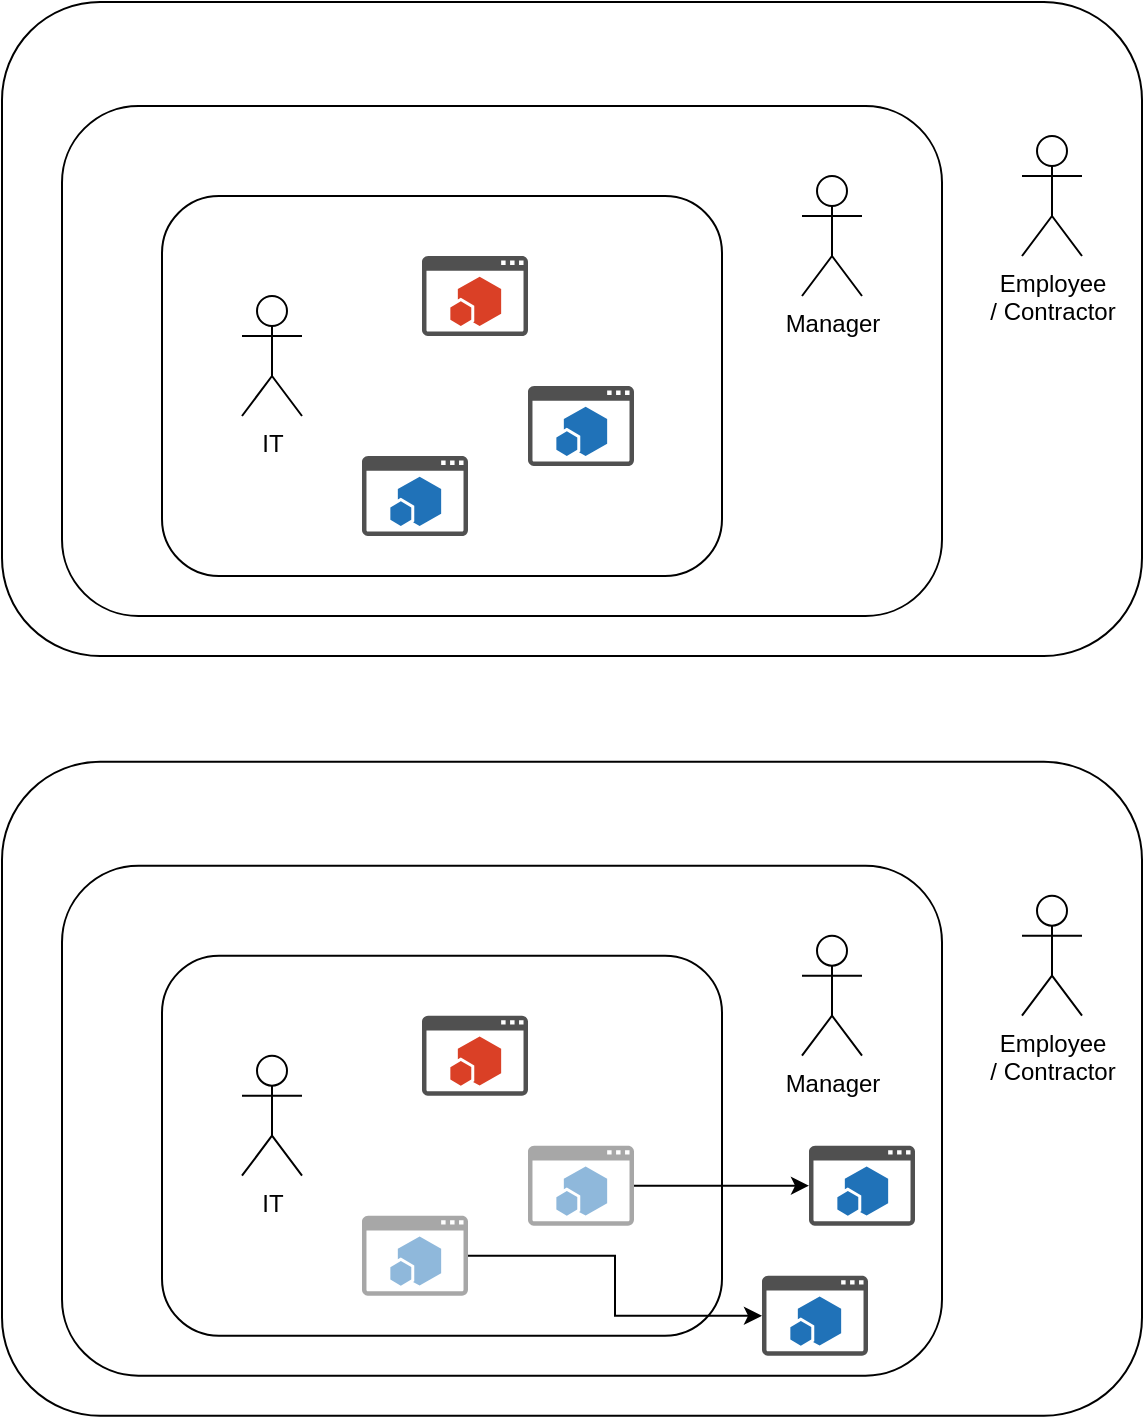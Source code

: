 <mxfile version="12.1.3" type="device" pages="1"><diagram id="aOhRRkQwYxtZWJIKc6I3" name="Page-1"><mxGraphModel dx="983" dy="670" grid="1" gridSize="10" guides="1" tooltips="1" connect="1" arrows="1" fold="1" page="1" pageScale="1" pageWidth="850" pageHeight="1100" math="0" shadow="0"><root><mxCell id="0"/><mxCell id="1" parent="0"/><mxCell id="gKFObefzpdXb73aZxt4H-12" value="" style="rounded=1;whiteSpace=wrap;html=1;" vertex="1" parent="1"><mxGeometry x="40" y="103" width="570" height="327" as="geometry"/></mxCell><mxCell id="gKFObefzpdXb73aZxt4H-11" value="" style="rounded=1;whiteSpace=wrap;html=1;" vertex="1" parent="1"><mxGeometry x="70" y="155" width="440" height="255" as="geometry"/></mxCell><mxCell id="gKFObefzpdXb73aZxt4H-9" value="" style="rounded=1;whiteSpace=wrap;html=1;" vertex="1" parent="1"><mxGeometry x="120" y="200" width="280" height="190" as="geometry"/></mxCell><mxCell id="gKFObefzpdXb73aZxt4H-1" value="Manager" style="shape=umlActor;verticalLabelPosition=bottom;labelBackgroundColor=#ffffff;verticalAlign=top;html=1;outlineConnect=0;" vertex="1" parent="1"><mxGeometry x="440" y="190" width="30" height="60" as="geometry"/></mxCell><mxCell id="gKFObefzpdXb73aZxt4H-2" value="&lt;div&gt;Employee&lt;/div&gt;&lt;div&gt;/ Contractor&lt;br&gt;&lt;/div&gt;" style="shape=umlActor;verticalLabelPosition=bottom;labelBackgroundColor=#ffffff;verticalAlign=top;html=1;outlineConnect=0;" vertex="1" parent="1"><mxGeometry x="550" y="170" width="30" height="60" as="geometry"/></mxCell><mxCell id="gKFObefzpdXb73aZxt4H-4" value="IT" style="shape=umlActor;verticalLabelPosition=bottom;labelBackgroundColor=#ffffff;verticalAlign=top;html=1;outlineConnect=0;" vertex="1" parent="1"><mxGeometry x="160" y="250" width="30" height="60" as="geometry"/></mxCell><mxCell id="gKFObefzpdXb73aZxt4H-7" value="" style="pointerEvents=1;shadow=0;dashed=0;html=1;strokeColor=none;fillColor=#505050;labelPosition=center;verticalLabelPosition=bottom;verticalAlign=top;outlineConnect=0;align=center;shape=mxgraph.office.concepts.app_for_office;" vertex="1" parent="1"><mxGeometry x="250" y="230" width="53" height="40" as="geometry"/></mxCell><mxCell id="gKFObefzpdXb73aZxt4H-8" value="" style="pointerEvents=1;shadow=0;dashed=0;html=1;strokeColor=none;fillColor=#505050;labelPosition=center;verticalLabelPosition=bottom;verticalAlign=top;outlineConnect=0;align=center;shape=mxgraph.office.concepts.app_for_sharepoint;" vertex="1" parent="1"><mxGeometry x="303" y="295" width="53" height="40" as="geometry"/></mxCell><mxCell id="gKFObefzpdXb73aZxt4H-10" value="" style="pointerEvents=1;shadow=0;dashed=0;html=1;strokeColor=none;fillColor=#505050;labelPosition=center;verticalLabelPosition=bottom;verticalAlign=top;outlineConnect=0;align=center;shape=mxgraph.office.concepts.app_for_sharepoint;" vertex="1" parent="1"><mxGeometry x="220" y="330" width="53" height="40" as="geometry"/></mxCell><mxCell id="gKFObefzpdXb73aZxt4H-13" value="" style="rounded=1;whiteSpace=wrap;html=1;" vertex="1" parent="1"><mxGeometry x="40" y="482.857" width="570" height="327" as="geometry"/></mxCell><mxCell id="gKFObefzpdXb73aZxt4H-14" value="" style="rounded=1;whiteSpace=wrap;html=1;" vertex="1" parent="1"><mxGeometry x="70" y="534.857" width="440" height="255" as="geometry"/></mxCell><mxCell id="gKFObefzpdXb73aZxt4H-15" value="" style="rounded=1;whiteSpace=wrap;html=1;" vertex="1" parent="1"><mxGeometry x="120" y="579.857" width="280" height="190" as="geometry"/></mxCell><mxCell id="gKFObefzpdXb73aZxt4H-16" value="Manager" style="shape=umlActor;verticalLabelPosition=bottom;labelBackgroundColor=#ffffff;verticalAlign=top;html=1;outlineConnect=0;" vertex="1" parent="1"><mxGeometry x="440" y="569.857" width="30" height="60" as="geometry"/></mxCell><mxCell id="gKFObefzpdXb73aZxt4H-17" value="&lt;div&gt;Employee&lt;/div&gt;&lt;div&gt;/ Contractor&lt;br&gt;&lt;/div&gt;" style="shape=umlActor;verticalLabelPosition=bottom;labelBackgroundColor=#ffffff;verticalAlign=top;html=1;outlineConnect=0;" vertex="1" parent="1"><mxGeometry x="550" y="549.857" width="30" height="60" as="geometry"/></mxCell><mxCell id="gKFObefzpdXb73aZxt4H-18" value="IT" style="shape=umlActor;verticalLabelPosition=bottom;labelBackgroundColor=#ffffff;verticalAlign=top;html=1;outlineConnect=0;" vertex="1" parent="1"><mxGeometry x="160" y="629.857" width="30" height="60" as="geometry"/></mxCell><mxCell id="gKFObefzpdXb73aZxt4H-19" value="" style="pointerEvents=1;shadow=0;dashed=0;html=1;strokeColor=none;fillColor=#505050;labelPosition=center;verticalLabelPosition=bottom;verticalAlign=top;outlineConnect=0;align=center;shape=mxgraph.office.concepts.app_for_office;" vertex="1" parent="1"><mxGeometry x="250" y="609.857" width="53" height="40" as="geometry"/></mxCell><mxCell id="gKFObefzpdXb73aZxt4H-24" style="edgeStyle=orthogonalEdgeStyle;rounded=0;orthogonalLoop=1;jettySize=auto;html=1;" edge="1" parent="1" source="gKFObefzpdXb73aZxt4H-20" target="gKFObefzpdXb73aZxt4H-22"><mxGeometry relative="1" as="geometry"/></mxCell><mxCell id="gKFObefzpdXb73aZxt4H-20" value="" style="pointerEvents=1;shadow=0;dashed=0;html=1;strokeColor=none;fillColor=#505050;labelPosition=center;verticalLabelPosition=bottom;verticalAlign=top;outlineConnect=0;align=center;shape=mxgraph.office.concepts.app_for_sharepoint;fillOpacity=50;" vertex="1" parent="1"><mxGeometry x="303" y="674.857" width="53" height="40" as="geometry"/></mxCell><mxCell id="gKFObefzpdXb73aZxt4H-25" style="edgeStyle=orthogonalEdgeStyle;rounded=0;orthogonalLoop=1;jettySize=auto;html=1;" edge="1" parent="1" source="gKFObefzpdXb73aZxt4H-21" target="gKFObefzpdXb73aZxt4H-23"><mxGeometry relative="1" as="geometry"/></mxCell><mxCell id="gKFObefzpdXb73aZxt4H-21" value="" style="pointerEvents=1;shadow=0;dashed=0;html=1;strokeColor=none;fillColor=#505050;labelPosition=center;verticalLabelPosition=bottom;verticalAlign=top;outlineConnect=0;align=center;shape=mxgraph.office.concepts.app_for_sharepoint;fillOpacity=50;" vertex="1" parent="1"><mxGeometry x="220" y="709.857" width="53" height="40" as="geometry"/></mxCell><mxCell id="gKFObefzpdXb73aZxt4H-22" value="" style="pointerEvents=1;shadow=0;dashed=0;html=1;strokeColor=none;fillColor=#505050;labelPosition=center;verticalLabelPosition=bottom;verticalAlign=top;outlineConnect=0;align=center;shape=mxgraph.office.concepts.app_for_sharepoint;" vertex="1" parent="1"><mxGeometry x="443.5" y="674.857" width="53" height="40" as="geometry"/></mxCell><mxCell id="gKFObefzpdXb73aZxt4H-23" value="" style="pointerEvents=1;shadow=0;dashed=0;html=1;strokeColor=none;fillColor=#505050;labelPosition=center;verticalLabelPosition=bottom;verticalAlign=top;outlineConnect=0;align=center;shape=mxgraph.office.concepts.app_for_sharepoint;" vertex="1" parent="1"><mxGeometry x="420" y="739.857" width="53" height="40" as="geometry"/></mxCell></root></mxGraphModel></diagram></mxfile>
